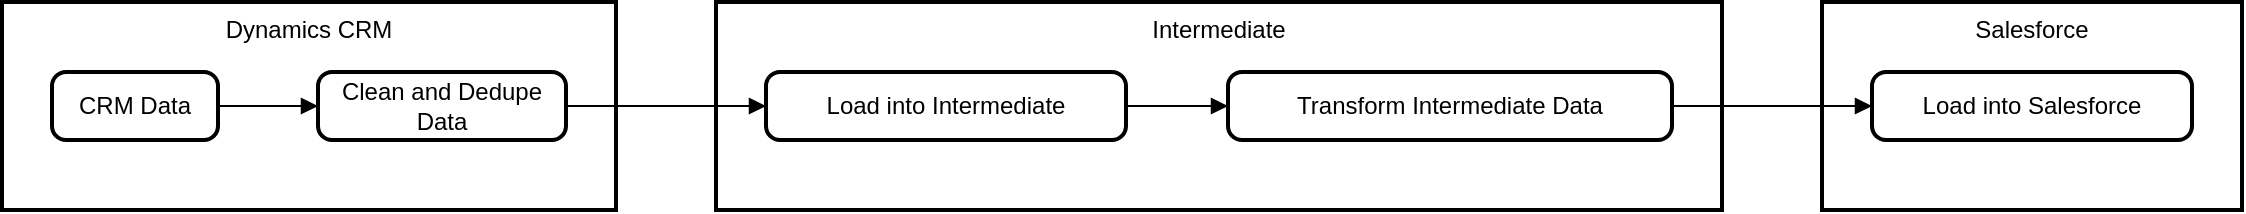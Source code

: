 <mxfile version="24.7.0" type="github">
  <diagram name="Page-1" id="7PYGNopK7u-DXj1eexYr">
    <mxGraphModel dx="1900" dy="1664" grid="1" gridSize="10" guides="1" tooltips="1" connect="1" arrows="1" fold="1" page="1" pageScale="1" pageWidth="850" pageHeight="1100" math="0" shadow="0">
      <root>
        <mxCell id="0" />
        <mxCell id="1" parent="0" />
        <mxCell id="2" value="Salesforce" style="whiteSpace=wrap;strokeWidth=2;verticalAlign=top;" parent="1" vertex="1">
          <mxGeometry x="910" width="210" height="104" as="geometry" />
        </mxCell>
        <mxCell id="3" value="Load into Salesforce" style="rounded=1;absoluteArcSize=1;arcSize=14;whiteSpace=wrap;strokeWidth=2;" parent="1" vertex="1">
          <mxGeometry x="935" y="35" width="160" height="34" as="geometry" />
        </mxCell>
        <mxCell id="4" value="Intermediate" style="whiteSpace=wrap;strokeWidth=2;verticalAlign=top;" parent="1" vertex="1">
          <mxGeometry x="357" width="503" height="104" as="geometry" />
        </mxCell>
        <mxCell id="5" value="Load into Intermediate" style="rounded=1;absoluteArcSize=1;arcSize=14;whiteSpace=wrap;strokeWidth=2;" parent="1" vertex="1">
          <mxGeometry x="382" y="35" width="180" height="34" as="geometry" />
        </mxCell>
        <mxCell id="6" value="Transform Intermediate Data" style="rounded=1;absoluteArcSize=1;arcSize=14;whiteSpace=wrap;strokeWidth=2;" parent="1" vertex="1">
          <mxGeometry x="613" y="35" width="222" height="34" as="geometry" />
        </mxCell>
        <mxCell id="7" value="Dynamics CRM" style="whiteSpace=wrap;strokeWidth=2;verticalAlign=top;" parent="1" vertex="1">
          <mxGeometry width="307" height="104" as="geometry" />
        </mxCell>
        <mxCell id="8" value="Clean and Dedupe Data" style="rounded=1;absoluteArcSize=1;arcSize=14;whiteSpace=wrap;strokeWidth=2;" parent="1" vertex="1">
          <mxGeometry x="158" y="35" width="124" height="34" as="geometry" />
        </mxCell>
        <mxCell id="9" value="CRM Data" style="rounded=1;absoluteArcSize=1;arcSize=14;whiteSpace=wrap;strokeWidth=2;" parent="1" vertex="1">
          <mxGeometry x="25" y="35" width="83" height="34" as="geometry" />
        </mxCell>
        <mxCell id="10" value="" style="curved=1;startArrow=none;endArrow=block;exitX=1;exitY=0.5;entryX=0;entryY=0.5;" parent="1" source="9" target="8" edge="1">
          <mxGeometry relative="1" as="geometry">
            <Array as="points" />
          </mxGeometry>
        </mxCell>
        <mxCell id="11" value="" style="curved=1;startArrow=none;endArrow=block;exitX=1;exitY=0.5;entryX=0;entryY=0.5;" parent="1" source="8" target="5" edge="1">
          <mxGeometry relative="1" as="geometry">
            <Array as="points" />
          </mxGeometry>
        </mxCell>
        <mxCell id="12" value="" style="curved=1;startArrow=none;endArrow=block;exitX=1;exitY=0.5;entryX=0;entryY=0.5;" parent="1" source="5" target="6" edge="1">
          <mxGeometry relative="1" as="geometry">
            <Array as="points" />
          </mxGeometry>
        </mxCell>
        <mxCell id="13" value="" style="curved=1;startArrow=none;endArrow=block;exitX=1;exitY=0.5;entryX=0;entryY=0.5;" parent="1" source="6" target="3" edge="1">
          <mxGeometry relative="1" as="geometry">
            <Array as="points" />
          </mxGeometry>
        </mxCell>
      </root>
    </mxGraphModel>
  </diagram>
</mxfile>
